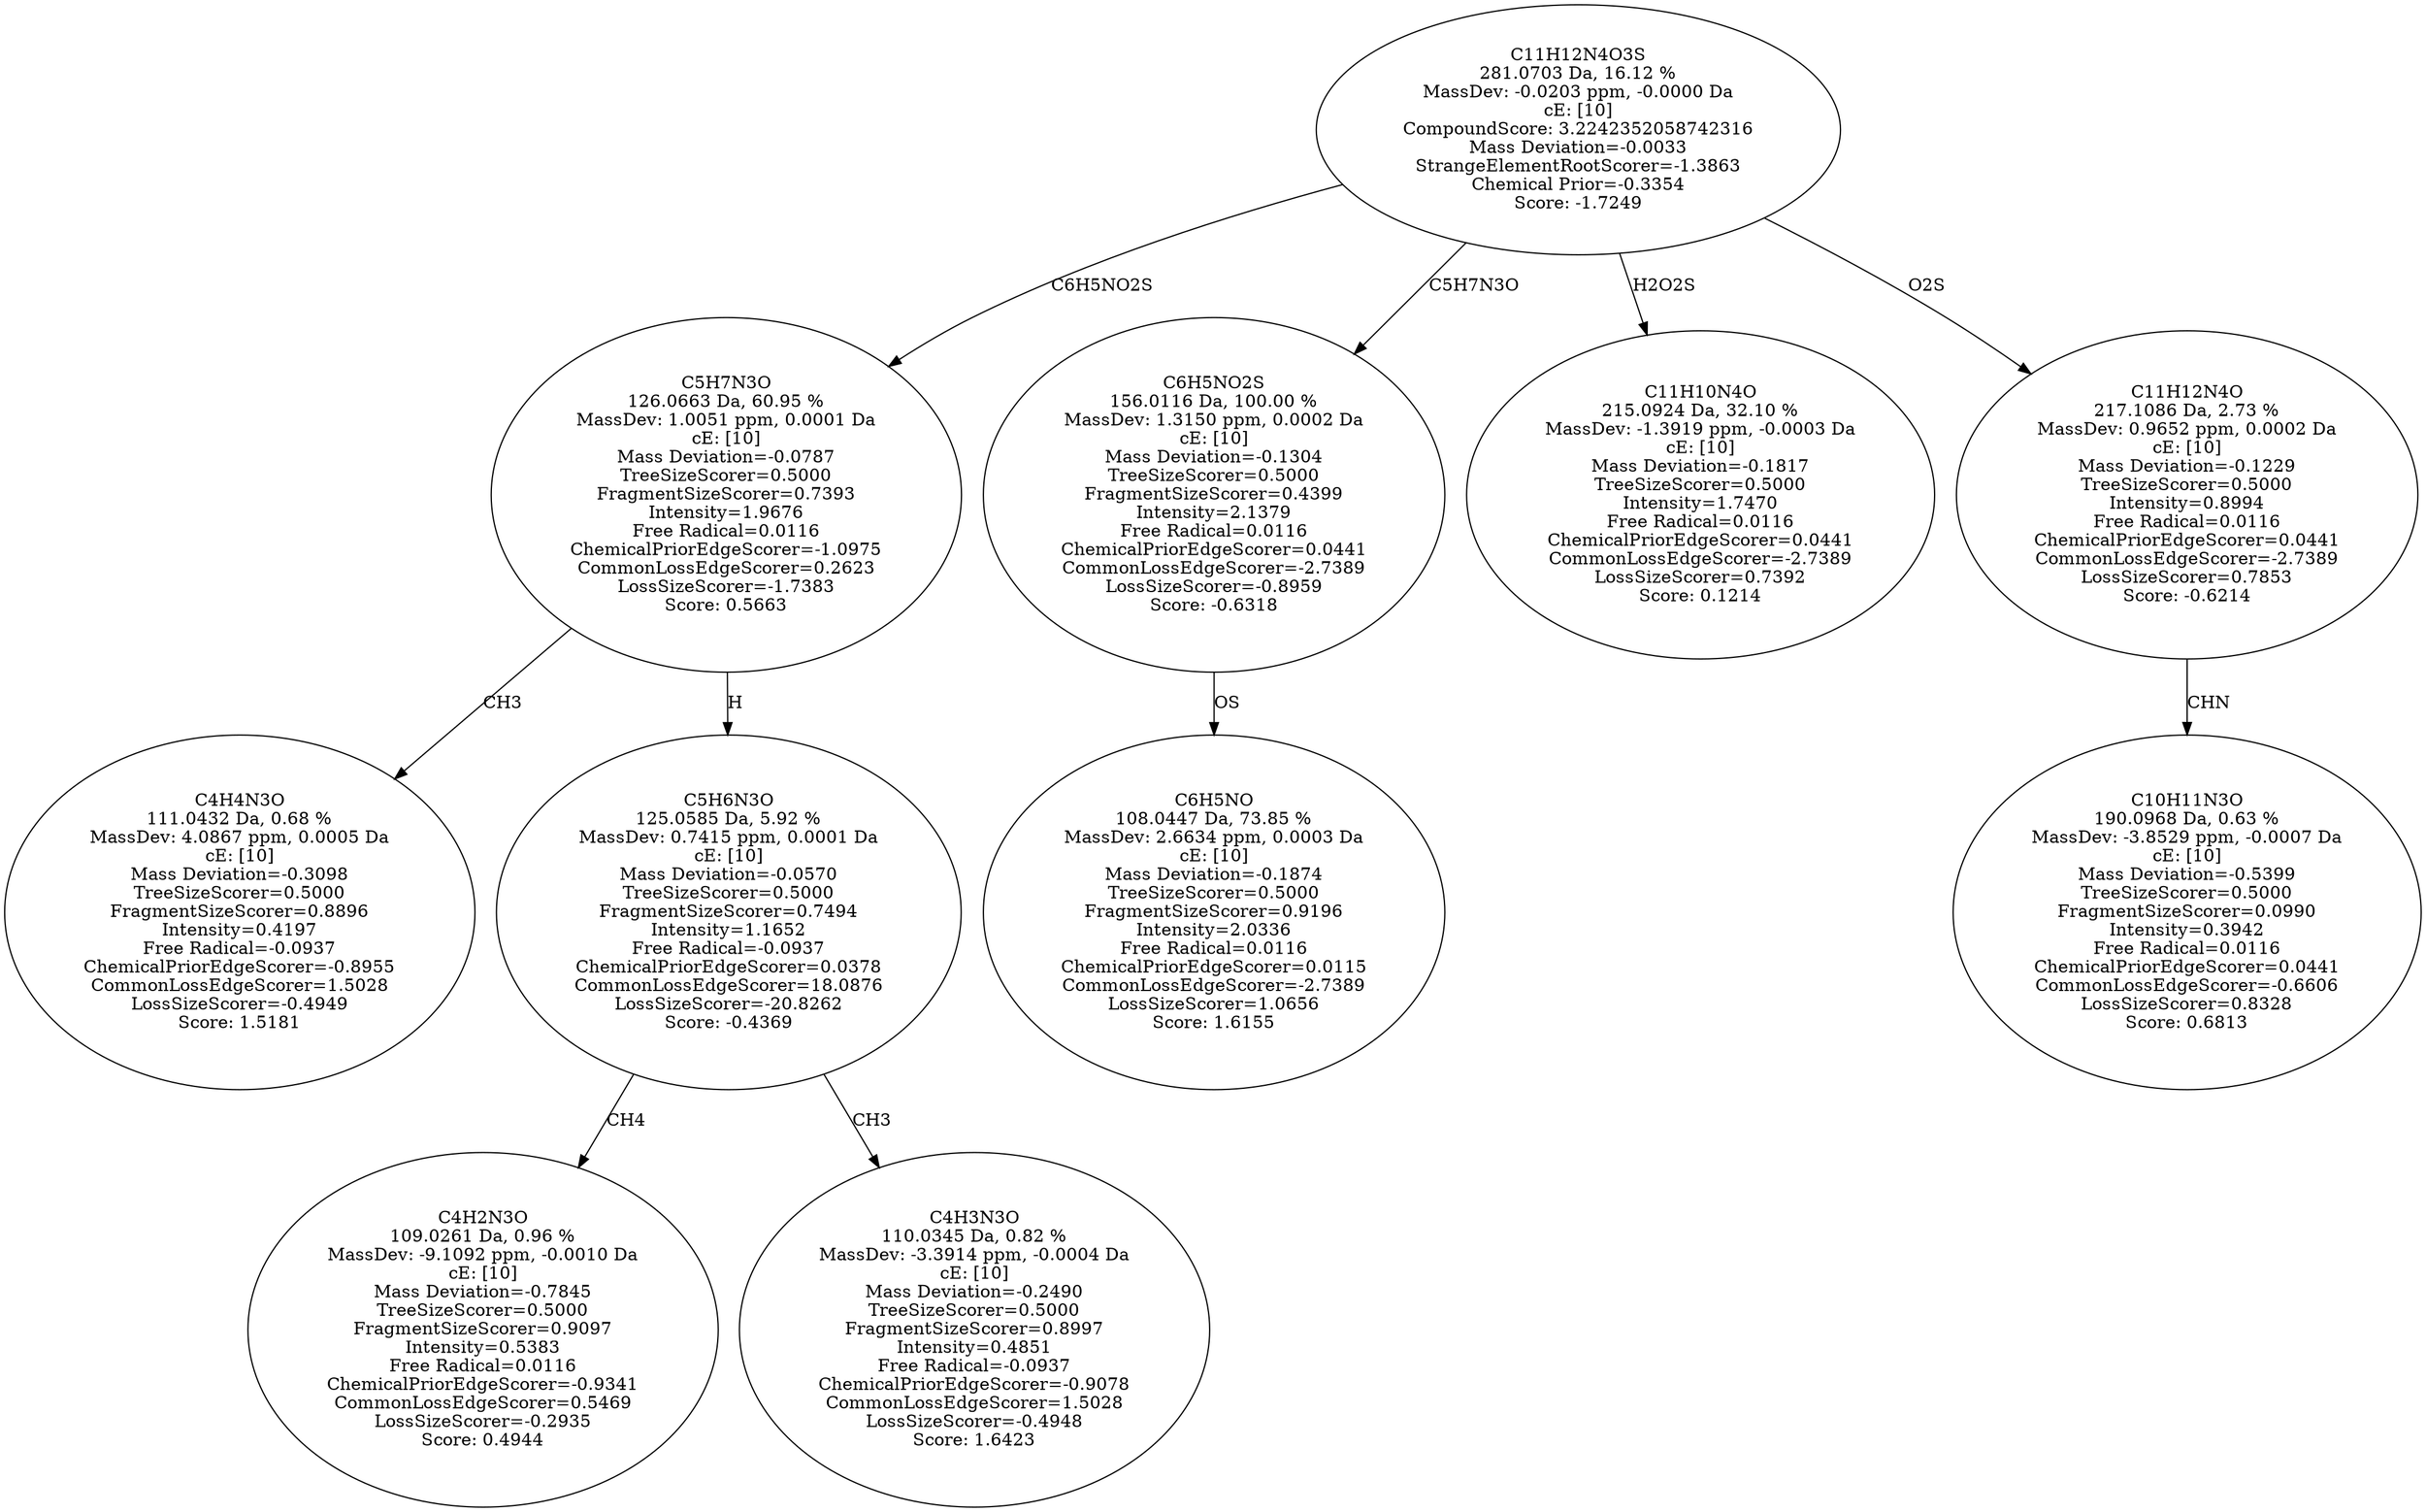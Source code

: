 strict digraph {
v1 [label="C4H4N3O\n111.0432 Da, 0.68 %\nMassDev: 4.0867 ppm, 0.0005 Da\ncE: [10]\nMass Deviation=-0.3098\nTreeSizeScorer=0.5000\nFragmentSizeScorer=0.8896\nIntensity=0.4197\nFree Radical=-0.0937\nChemicalPriorEdgeScorer=-0.8955\nCommonLossEdgeScorer=1.5028\nLossSizeScorer=-0.4949\nScore: 1.5181"];
v2 [label="C4H2N3O\n109.0261 Da, 0.96 %\nMassDev: -9.1092 ppm, -0.0010 Da\ncE: [10]\nMass Deviation=-0.7845\nTreeSizeScorer=0.5000\nFragmentSizeScorer=0.9097\nIntensity=0.5383\nFree Radical=0.0116\nChemicalPriorEdgeScorer=-0.9341\nCommonLossEdgeScorer=0.5469\nLossSizeScorer=-0.2935\nScore: 0.4944"];
v3 [label="C4H3N3O\n110.0345 Da, 0.82 %\nMassDev: -3.3914 ppm, -0.0004 Da\ncE: [10]\nMass Deviation=-0.2490\nTreeSizeScorer=0.5000\nFragmentSizeScorer=0.8997\nIntensity=0.4851\nFree Radical=-0.0937\nChemicalPriorEdgeScorer=-0.9078\nCommonLossEdgeScorer=1.5028\nLossSizeScorer=-0.4948\nScore: 1.6423"];
v4 [label="C5H6N3O\n125.0585 Da, 5.92 %\nMassDev: 0.7415 ppm, 0.0001 Da\ncE: [10]\nMass Deviation=-0.0570\nTreeSizeScorer=0.5000\nFragmentSizeScorer=0.7494\nIntensity=1.1652\nFree Radical=-0.0937\nChemicalPriorEdgeScorer=0.0378\nCommonLossEdgeScorer=18.0876\nLossSizeScorer=-20.8262\nScore: -0.4369"];
v5 [label="C5H7N3O\n126.0663 Da, 60.95 %\nMassDev: 1.0051 ppm, 0.0001 Da\ncE: [10]\nMass Deviation=-0.0787\nTreeSizeScorer=0.5000\nFragmentSizeScorer=0.7393\nIntensity=1.9676\nFree Radical=0.0116\nChemicalPriorEdgeScorer=-1.0975\nCommonLossEdgeScorer=0.2623\nLossSizeScorer=-1.7383\nScore: 0.5663"];
v6 [label="C6H5NO\n108.0447 Da, 73.85 %\nMassDev: 2.6634 ppm, 0.0003 Da\ncE: [10]\nMass Deviation=-0.1874\nTreeSizeScorer=0.5000\nFragmentSizeScorer=0.9196\nIntensity=2.0336\nFree Radical=0.0116\nChemicalPriorEdgeScorer=0.0115\nCommonLossEdgeScorer=-2.7389\nLossSizeScorer=1.0656\nScore: 1.6155"];
v7 [label="C6H5NO2S\n156.0116 Da, 100.00 %\nMassDev: 1.3150 ppm, 0.0002 Da\ncE: [10]\nMass Deviation=-0.1304\nTreeSizeScorer=0.5000\nFragmentSizeScorer=0.4399\nIntensity=2.1379\nFree Radical=0.0116\nChemicalPriorEdgeScorer=0.0441\nCommonLossEdgeScorer=-2.7389\nLossSizeScorer=-0.8959\nScore: -0.6318"];
v8 [label="C11H10N4O\n215.0924 Da, 32.10 %\nMassDev: -1.3919 ppm, -0.0003 Da\ncE: [10]\nMass Deviation=-0.1817\nTreeSizeScorer=0.5000\nIntensity=1.7470\nFree Radical=0.0116\nChemicalPriorEdgeScorer=0.0441\nCommonLossEdgeScorer=-2.7389\nLossSizeScorer=0.7392\nScore: 0.1214"];
v9 [label="C10H11N3O\n190.0968 Da, 0.63 %\nMassDev: -3.8529 ppm, -0.0007 Da\ncE: [10]\nMass Deviation=-0.5399\nTreeSizeScorer=0.5000\nFragmentSizeScorer=0.0990\nIntensity=0.3942\nFree Radical=0.0116\nChemicalPriorEdgeScorer=0.0441\nCommonLossEdgeScorer=-0.6606\nLossSizeScorer=0.8328\nScore: 0.6813"];
v10 [label="C11H12N4O\n217.1086 Da, 2.73 %\nMassDev: 0.9652 ppm, 0.0002 Da\ncE: [10]\nMass Deviation=-0.1229\nTreeSizeScorer=0.5000\nIntensity=0.8994\nFree Radical=0.0116\nChemicalPriorEdgeScorer=0.0441\nCommonLossEdgeScorer=-2.7389\nLossSizeScorer=0.7853\nScore: -0.6214"];
v11 [label="C11H12N4O3S\n281.0703 Da, 16.12 %\nMassDev: -0.0203 ppm, -0.0000 Da\ncE: [10]\nCompoundScore: 3.2242352058742316\nMass Deviation=-0.0033\nStrangeElementRootScorer=-1.3863\nChemical Prior=-0.3354\nScore: -1.7249"];
v5 -> v1 [label="CH3"];
v4 -> v2 [label="CH4"];
v4 -> v3 [label="CH3"];
v5 -> v4 [label="H"];
v11 -> v5 [label="C6H5NO2S"];
v7 -> v6 [label="OS"];
v11 -> v7 [label="C5H7N3O"];
v11 -> v8 [label="H2O2S"];
v10 -> v9 [label="CHN"];
v11 -> v10 [label="O2S"];
}